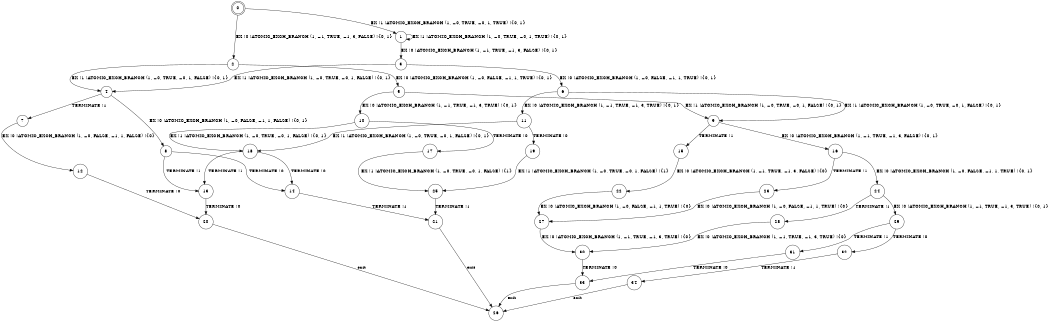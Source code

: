 digraph BCG {
size = "7, 10.5";
center = TRUE;
node [shape = circle];
0 [peripheries = 2];
0 -> 1 [label = "EX !1 !ATOMIC_EXCH_BRANCH (1, +0, TRUE, +0, 1, TRUE) !{0, 1}"];
0 -> 2 [label = "EX !0 !ATOMIC_EXCH_BRANCH (1, +1, TRUE, +1, 3, FALSE) !{0, 1}"];
1 -> 3 [label = "EX !0 !ATOMIC_EXCH_BRANCH (1, +1, TRUE, +1, 3, FALSE) !{0, 1}"];
1 -> 1 [label = "EX !1 !ATOMIC_EXCH_BRANCH (1, +0, TRUE, +0, 1, TRUE) !{0, 1}"];
2 -> 4 [label = "EX !1 !ATOMIC_EXCH_BRANCH (1, +0, TRUE, +0, 1, FALSE) !{0, 1}"];
2 -> 5 [label = "EX !0 !ATOMIC_EXCH_BRANCH (1, +0, FALSE, +1, 1, TRUE) !{0, 1}"];
3 -> 4 [label = "EX !1 !ATOMIC_EXCH_BRANCH (1, +0, TRUE, +0, 1, FALSE) !{0, 1}"];
3 -> 6 [label = "EX !0 !ATOMIC_EXCH_BRANCH (1, +0, FALSE, +1, 1, TRUE) !{0, 1}"];
4 -> 7 [label = "TERMINATE !1"];
4 -> 8 [label = "EX !0 !ATOMIC_EXCH_BRANCH (1, +0, FALSE, +1, 1, FALSE) !{0, 1}"];
5 -> 9 [label = "EX !1 !ATOMIC_EXCH_BRANCH (1, +0, TRUE, +0, 1, FALSE) !{0, 1}"];
5 -> 10 [label = "EX !0 !ATOMIC_EXCH_BRANCH (1, +1, TRUE, +1, 3, TRUE) !{0, 1}"];
6 -> 9 [label = "EX !1 !ATOMIC_EXCH_BRANCH (1, +0, TRUE, +0, 1, FALSE) !{0, 1}"];
6 -> 11 [label = "EX !0 !ATOMIC_EXCH_BRANCH (1, +1, TRUE, +1, 3, TRUE) !{0, 1}"];
7 -> 12 [label = "EX !0 !ATOMIC_EXCH_BRANCH (1, +0, FALSE, +1, 1, FALSE) !{0}"];
8 -> 13 [label = "TERMINATE !1"];
8 -> 14 [label = "TERMINATE !0"];
9 -> 15 [label = "TERMINATE !1"];
9 -> 16 [label = "EX !0 !ATOMIC_EXCH_BRANCH (1, +1, TRUE, +1, 3, FALSE) !{0, 1}"];
10 -> 17 [label = "TERMINATE !0"];
10 -> 18 [label = "EX !1 !ATOMIC_EXCH_BRANCH (1, +0, TRUE, +0, 1, FALSE) !{0, 1}"];
11 -> 19 [label = "TERMINATE !0"];
11 -> 18 [label = "EX !1 !ATOMIC_EXCH_BRANCH (1, +0, TRUE, +0, 1, FALSE) !{0, 1}"];
12 -> 20 [label = "TERMINATE !0"];
13 -> 20 [label = "TERMINATE !0"];
14 -> 21 [label = "TERMINATE !1"];
15 -> 22 [label = "EX !0 !ATOMIC_EXCH_BRANCH (1, +1, TRUE, +1, 3, FALSE) !{0}"];
16 -> 23 [label = "TERMINATE !1"];
16 -> 24 [label = "EX !0 !ATOMIC_EXCH_BRANCH (1, +0, FALSE, +1, 1, TRUE) !{0, 1}"];
17 -> 25 [label = "EX !1 !ATOMIC_EXCH_BRANCH (1, +0, TRUE, +0, 1, FALSE) !{1}"];
18 -> 13 [label = "TERMINATE !1"];
18 -> 14 [label = "TERMINATE !0"];
19 -> 25 [label = "EX !1 !ATOMIC_EXCH_BRANCH (1, +0, TRUE, +0, 1, FALSE) !{1}"];
20 -> 26 [label = "exit"];
21 -> 26 [label = "exit"];
22 -> 27 [label = "EX !0 !ATOMIC_EXCH_BRANCH (1, +0, FALSE, +1, 1, TRUE) !{0}"];
23 -> 27 [label = "EX !0 !ATOMIC_EXCH_BRANCH (1, +0, FALSE, +1, 1, TRUE) !{0}"];
24 -> 28 [label = "TERMINATE !1"];
24 -> 29 [label = "EX !0 !ATOMIC_EXCH_BRANCH (1, +1, TRUE, +1, 3, TRUE) !{0, 1}"];
25 -> 21 [label = "TERMINATE !1"];
27 -> 30 [label = "EX !0 !ATOMIC_EXCH_BRANCH (1, +1, TRUE, +1, 3, TRUE) !{0}"];
28 -> 30 [label = "EX !0 !ATOMIC_EXCH_BRANCH (1, +1, TRUE, +1, 3, TRUE) !{0}"];
29 -> 31 [label = "TERMINATE !1"];
29 -> 32 [label = "TERMINATE !0"];
30 -> 33 [label = "TERMINATE !0"];
31 -> 33 [label = "TERMINATE !0"];
32 -> 34 [label = "TERMINATE !1"];
33 -> 26 [label = "exit"];
34 -> 26 [label = "exit"];
}
